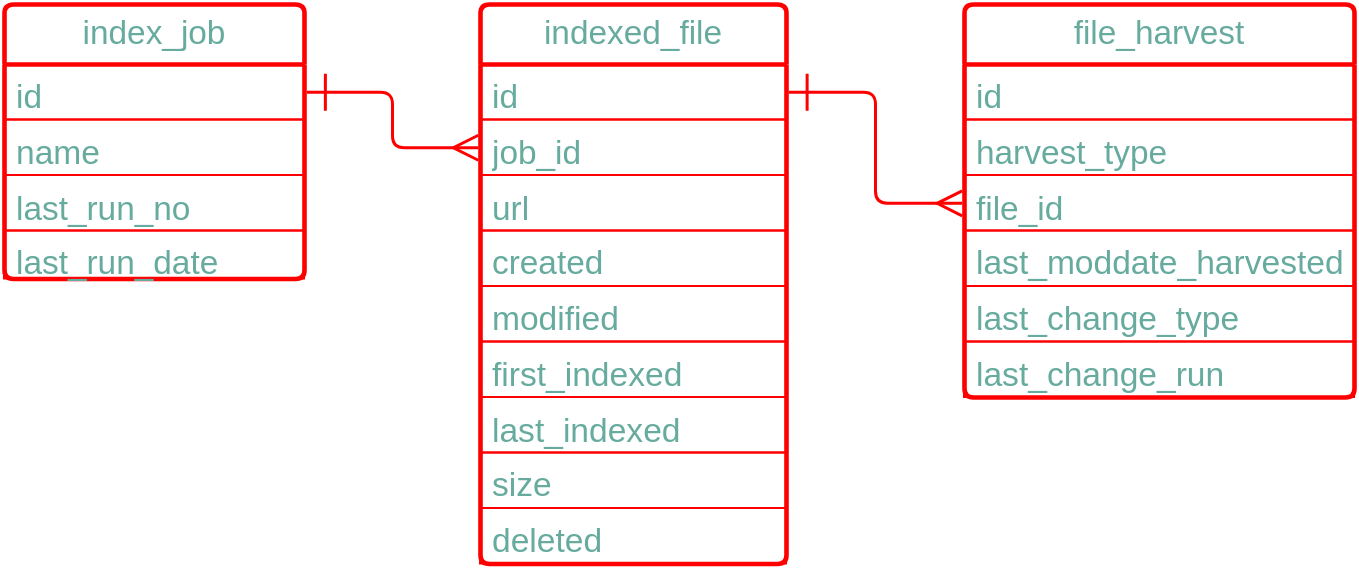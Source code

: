 <mxfile version="14.7.6" type="device"><diagram id="bjRfZx7s_6Um1BhEpqFm" name="Page-1"><mxGraphModel dx="1422" dy="860" grid="1" gridSize="10" guides="1" tooltips="1" connect="1" arrows="1" fold="1" page="1" pageScale="1" pageWidth="1169" pageHeight="827" math="0" shadow="0"><root><mxCell id="0"/><mxCell id="1" parent="0"/><mxCell id="5u-85-R8QF0J165oq_Hw-1" value="index_job" style="html=1;overflow=block;blockSpacing=1;whiteSpace=wrap;swimlane;childLayout=stackLayout;horizontal=1;horizontalStack=0;resizeParent=1;resizeParentMax=0;resizeLast=0;collapsible=0;fontStyle=0;marginBottom=0;swimlaneFillColor=#ffffff;startSize=30;whiteSpace=wrap;fontSize=16.7;whiteSpace=wrap;spacing=0;strokeOpacity=100;rounded=1;absoluteArcSize=1;arcSize=9;strokeWidth=2.3;strokeColor=#FF0000;fontColor=#67AB9F;" vertex="1" parent="1"><mxGeometry x="260" y="160" width="150" height="137.25" as="geometry"/></mxCell><mxCell id="5u-85-R8QF0J165oq_Hw-2" value="id" style="part=1;resizeHeight=0;align=left;verticalAlign=top;spacingLeft=4;spacingRight=4;overflow=hidden;rotatable=0;points=[[0,0.5],[1,0.5]];portConstraint=eastwest;html=1;whiteSpace=wrap;swimlaneFillColor=#ffffff;whiteSpace=wrap;fontSize=16.7;fillColor=none;strokeOpacity=100;strokeColor=#FF0000;fontColor=#67AB9F;" vertex="1" parent="5u-85-R8QF0J165oq_Hw-1"><mxGeometry y="30" width="150" height="27.75" as="geometry"/></mxCell><mxCell id="5u-85-R8QF0J165oq_Hw-3" value="name" style="part=1;resizeHeight=0;align=left;verticalAlign=top;spacingLeft=4;spacingRight=4;overflow=hidden;rotatable=0;points=[[0,0.5],[1,0.5]];portConstraint=eastwest;html=1;whiteSpace=wrap;swimlaneFillColor=#ffffff;whiteSpace=wrap;fontSize=16.8;fillColor=none;strokeOpacity=100;strokeColor=#FF0000;fontColor=#67AB9F;" vertex="1" parent="5u-85-R8QF0J165oq_Hw-1"><mxGeometry y="57.75" width="150" height="27.75" as="geometry"/></mxCell><mxCell id="5u-85-R8QF0J165oq_Hw-4" value="last_run_no" style="part=1;resizeHeight=0;align=left;verticalAlign=top;spacingLeft=4;spacingRight=4;overflow=hidden;rotatable=0;points=[[0,0.5],[1,0.5]];portConstraint=eastwest;html=1;whiteSpace=wrap;swimlaneFillColor=#ffffff;whiteSpace=wrap;fontSize=16.7;fillColor=none;strokeOpacity=100;strokeColor=#FF0000;fontColor=#67AB9F;" vertex="1" parent="5u-85-R8QF0J165oq_Hw-1"><mxGeometry y="85.5" width="150" height="27.75" as="geometry"/></mxCell><mxCell id="5u-85-R8QF0J165oq_Hw-5" value="last_run_date" style="part=1;resizeHeight=0;align=left;verticalAlign=top;spacingLeft=4;spacingRight=4;overflow=hidden;rotatable=0;points=[[0,0.5],[1,0.5]];portConstraint=eastwest;html=1;whiteSpace=wrap;swimlaneFillColor=#ffffff;whiteSpace=wrap;fontSize=16.7;fillColor=none;strokeOpacity=100;strokeColor=#FF0000;fontColor=#67AB9F;" vertex="1" parent="5u-85-R8QF0J165oq_Hw-1"><mxGeometry y="113.25" width="150" height="24" as="geometry"/></mxCell><mxCell id="5u-85-R8QF0J165oq_Hw-6" value="indexed_file" style="html=1;overflow=block;blockSpacing=1;whiteSpace=wrap;swimlane;childLayout=stackLayout;horizontal=1;horizontalStack=0;resizeParent=1;resizeParentMax=0;resizeLast=0;collapsible=0;fontStyle=0;marginBottom=0;swimlaneFillColor=#ffffff;startSize=30;whiteSpace=wrap;fontSize=16.7;whiteSpace=wrap;spacing=0;strokeOpacity=100;rounded=1;absoluteArcSize=1;arcSize=9;strokeWidth=2.3;strokeColor=#FF0000;fontColor=#67AB9F;" vertex="1" parent="1"><mxGeometry x="498" y="160" width="153" height="279.75" as="geometry"/></mxCell><mxCell id="5u-85-R8QF0J165oq_Hw-7" value="id" style="part=1;resizeHeight=0;align=left;verticalAlign=top;spacingLeft=4;spacingRight=4;overflow=hidden;rotatable=0;points=[[0,0.5],[1,0.5]];portConstraint=eastwest;html=1;whiteSpace=wrap;swimlaneFillColor=#ffffff;whiteSpace=wrap;fontSize=16.7;fillColor=none;strokeOpacity=100;strokeColor=#FF0000;fontColor=#67AB9F;" vertex="1" parent="5u-85-R8QF0J165oq_Hw-6"><mxGeometry y="30" width="153" height="27.75" as="geometry"/></mxCell><mxCell id="5u-85-R8QF0J165oq_Hw-8" value="job_id" style="part=1;resizeHeight=0;align=left;verticalAlign=top;spacingLeft=4;spacingRight=4;overflow=hidden;rotatable=0;points=[[0,0.5],[1,0.5]];portConstraint=eastwest;html=1;whiteSpace=wrap;swimlaneFillColor=#ffffff;whiteSpace=wrap;fontSize=16.7;fillColor=none;strokeOpacity=100;strokeColor=#FF0000;fontColor=#67AB9F;" vertex="1" parent="5u-85-R8QF0J165oq_Hw-6"><mxGeometry y="57.75" width="153" height="27.75" as="geometry"/></mxCell><mxCell id="5u-85-R8QF0J165oq_Hw-9" value="url" style="part=1;resizeHeight=0;align=left;verticalAlign=top;spacingLeft=4;spacingRight=4;overflow=hidden;rotatable=0;points=[[0,0.5],[1,0.5]];portConstraint=eastwest;html=1;whiteSpace=wrap;swimlaneFillColor=#ffffff;whiteSpace=wrap;fontSize=16.7;fillColor=none;strokeOpacity=100;strokeColor=#FF0000;fontColor=#67AB9F;" vertex="1" parent="5u-85-R8QF0J165oq_Hw-6"><mxGeometry y="85.5" width="153" height="27.75" as="geometry"/></mxCell><mxCell id="5u-85-R8QF0J165oq_Hw-10" value="created" style="part=1;resizeHeight=0;align=left;verticalAlign=top;spacingLeft=4;spacingRight=4;overflow=hidden;rotatable=0;points=[[0,0.5],[1,0.5]];portConstraint=eastwest;html=1;whiteSpace=wrap;swimlaneFillColor=#ffffff;whiteSpace=wrap;fontSize=16.7;fillColor=none;strokeOpacity=100;strokeColor=#FF0000;fontColor=#67AB9F;" vertex="1" parent="5u-85-R8QF0J165oq_Hw-6"><mxGeometry y="113.25" width="153" height="27.75" as="geometry"/></mxCell><mxCell id="5u-85-R8QF0J165oq_Hw-11" value="modified" style="part=1;resizeHeight=0;align=left;verticalAlign=top;spacingLeft=4;spacingRight=4;overflow=hidden;rotatable=0;points=[[0,0.5],[1,0.5]];portConstraint=eastwest;html=1;whiteSpace=wrap;swimlaneFillColor=#ffffff;whiteSpace=wrap;fontSize=16.8;fillColor=none;strokeOpacity=100;strokeColor=#FF0000;fontColor=#67AB9F;" vertex="1" parent="5u-85-R8QF0J165oq_Hw-6"><mxGeometry y="141" width="153" height="27.75" as="geometry"/></mxCell><mxCell id="5u-85-R8QF0J165oq_Hw-12" value="first_indexed" style="part=1;resizeHeight=0;align=left;verticalAlign=top;spacingLeft=4;spacingRight=4;overflow=hidden;rotatable=0;points=[[0,0.5],[1,0.5]];portConstraint=eastwest;html=1;whiteSpace=wrap;swimlaneFillColor=#ffffff;whiteSpace=wrap;fontSize=16.8;fillColor=none;strokeOpacity=100;strokeColor=#FF0000;fontColor=#67AB9F;" vertex="1" parent="5u-85-R8QF0J165oq_Hw-6"><mxGeometry y="168.75" width="153" height="27.75" as="geometry"/></mxCell><mxCell id="5u-85-R8QF0J165oq_Hw-13" value="last_indexed" style="part=1;resizeHeight=0;align=left;verticalAlign=top;spacingLeft=4;spacingRight=4;overflow=hidden;rotatable=0;points=[[0,0.5],[1,0.5]];portConstraint=eastwest;html=1;whiteSpace=wrap;swimlaneFillColor=#ffffff;whiteSpace=wrap;fontSize=16.8;fillColor=none;strokeOpacity=100;strokeColor=#FF0000;fontColor=#67AB9F;" vertex="1" parent="5u-85-R8QF0J165oq_Hw-6"><mxGeometry y="196.5" width="153" height="27.75" as="geometry"/></mxCell><mxCell id="5u-85-R8QF0J165oq_Hw-14" value="size" style="part=1;resizeHeight=0;align=left;verticalAlign=top;spacingLeft=4;spacingRight=4;overflow=hidden;rotatable=0;points=[[0,0.5],[1,0.5]];portConstraint=eastwest;html=1;whiteSpace=wrap;swimlaneFillColor=#ffffff;whiteSpace=wrap;fontSize=16.8;fillColor=none;strokeOpacity=100;strokeColor=#FF0000;fontColor=#67AB9F;" vertex="1" parent="5u-85-R8QF0J165oq_Hw-6"><mxGeometry y="224.25" width="153" height="27.75" as="geometry"/></mxCell><mxCell id="5u-85-R8QF0J165oq_Hw-15" value="deleted" style="part=1;resizeHeight=0;align=left;verticalAlign=top;spacingLeft=4;spacingRight=4;overflow=hidden;rotatable=0;points=[[0,0.5],[1,0.5]];portConstraint=eastwest;html=1;whiteSpace=wrap;swimlaneFillColor=#ffffff;whiteSpace=wrap;fontSize=16.8;fillColor=none;strokeOpacity=100;strokeColor=#FF0000;fontColor=#67AB9F;" vertex="1" parent="5u-85-R8QF0J165oq_Hw-6"><mxGeometry y="252" width="153" height="27.75" as="geometry"/></mxCell><UserObject label="" lucidchartObjectId="CjSJoUVL6aFZ" id="5u-85-R8QF0J165oq_Hw-16"><mxCell style="html=1;jettySize=18;whiteSpace=wrap;fontSize=13;strokeWidth=1.5;rounded=1;arcSize=12;edgeStyle=orthogonalEdgeStyle;startArrow=ERone;startSize=16;;endArrow=ERmany;endSize=10;;exitX=1.008;exitY=0.32;exitPerimeter=0;entryX=-0.007;entryY=0.256;entryPerimeter=0;strokeColor=#FF0000;fontColor=#67AB9F;" edge="1" parent="1" source="5u-85-R8QF0J165oq_Hw-1" target="5u-85-R8QF0J165oq_Hw-6"><mxGeometry width="100" height="100" relative="1" as="geometry"><Array as="points"/></mxGeometry></mxCell></UserObject><mxCell id="5u-85-R8QF0J165oq_Hw-17" value="file_harvest" style="html=1;overflow=block;blockSpacing=1;whiteSpace=wrap;swimlane;childLayout=stackLayout;horizontal=1;horizontalStack=0;resizeParent=1;resizeParentMax=0;resizeLast=0;collapsible=0;fontStyle=0;marginBottom=0;swimlaneFillColor=#ffffff;startSize=30;whiteSpace=wrap;fontSize=16.7;whiteSpace=wrap;spacing=0;strokeOpacity=100;rounded=1;absoluteArcSize=1;arcSize=9;strokeWidth=2.3;strokeColor=#FF0000;fontColor=#67AB9F;" vertex="1" parent="1"><mxGeometry x="740" y="160" width="195" height="196.5" as="geometry"/></mxCell><mxCell id="5u-85-R8QF0J165oq_Hw-18" value="id" style="part=1;resizeHeight=0;align=left;verticalAlign=top;spacingLeft=4;spacingRight=4;overflow=hidden;rotatable=0;points=[[0,0.5],[1,0.5]];portConstraint=eastwest;html=1;whiteSpace=wrap;swimlaneFillColor=#ffffff;whiteSpace=wrap;fontSize=16.7;fillColor=none;strokeOpacity=100;strokeColor=#FF0000;fontColor=#67AB9F;" vertex="1" parent="5u-85-R8QF0J165oq_Hw-17"><mxGeometry y="30" width="195" height="27.75" as="geometry"/></mxCell><mxCell id="5u-85-R8QF0J165oq_Hw-19" value="harvest_type" style="part=1;resizeHeight=0;align=left;verticalAlign=top;spacingLeft=4;spacingRight=4;overflow=hidden;rotatable=0;points=[[0,0.5],[1,0.5]];portConstraint=eastwest;html=1;whiteSpace=wrap;swimlaneFillColor=#ffffff;whiteSpace=wrap;fontSize=16.7;fillColor=none;strokeOpacity=100;strokeColor=#FF0000;fontColor=#67AB9F;" vertex="1" parent="5u-85-R8QF0J165oq_Hw-17"><mxGeometry y="57.75" width="195" height="27.75" as="geometry"/></mxCell><mxCell id="5u-85-R8QF0J165oq_Hw-20" value="file_id" style="part=1;resizeHeight=0;align=left;verticalAlign=top;spacingLeft=4;spacingRight=4;overflow=hidden;rotatable=0;points=[[0,0.5],[1,0.5]];portConstraint=eastwest;html=1;whiteSpace=wrap;swimlaneFillColor=#ffffff;whiteSpace=wrap;fontSize=16.7;fillColor=none;strokeOpacity=100;strokeColor=#FF0000;fontColor=#67AB9F;" vertex="1" parent="5u-85-R8QF0J165oq_Hw-17"><mxGeometry y="85.5" width="195" height="27.75" as="geometry"/></mxCell><mxCell id="5u-85-R8QF0J165oq_Hw-21" value="last_moddate_harvested" style="part=1;resizeHeight=0;align=left;verticalAlign=top;spacingLeft=4;spacingRight=4;overflow=hidden;rotatable=0;points=[[0,0.5],[1,0.5]];portConstraint=eastwest;html=1;whiteSpace=wrap;swimlaneFillColor=#ffffff;whiteSpace=wrap;fontSize=16.8;fillColor=none;strokeOpacity=100;strokeColor=#FF0000;fontColor=#67AB9F;" vertex="1" parent="5u-85-R8QF0J165oq_Hw-17"><mxGeometry y="113.25" width="195" height="27.75" as="geometry"/></mxCell><mxCell id="5u-85-R8QF0J165oq_Hw-22" value="last_change_type" style="part=1;resizeHeight=0;align=left;verticalAlign=top;spacingLeft=4;spacingRight=4;overflow=hidden;rotatable=0;points=[[0,0.5],[1,0.5]];portConstraint=eastwest;html=1;whiteSpace=wrap;swimlaneFillColor=#ffffff;whiteSpace=wrap;fontSize=16.8;fillColor=none;strokeOpacity=100;strokeColor=#FF0000;fontColor=#67AB9F;" vertex="1" parent="5u-85-R8QF0J165oq_Hw-17"><mxGeometry y="141" width="195" height="27.75" as="geometry"/></mxCell><mxCell id="5u-85-R8QF0J165oq_Hw-23" value="last_change_run" style="part=1;resizeHeight=0;align=left;verticalAlign=top;spacingLeft=4;spacingRight=4;overflow=hidden;rotatable=0;points=[[0,0.5],[1,0.5]];portConstraint=eastwest;html=1;whiteSpace=wrap;swimlaneFillColor=#ffffff;whiteSpace=wrap;fontSize=16.8;fillColor=none;strokeOpacity=100;strokeColor=#FF0000;fontColor=#67AB9F;" vertex="1" parent="5u-85-R8QF0J165oq_Hw-17"><mxGeometry y="168.75" width="195" height="27.75" as="geometry"/></mxCell><UserObject label="" lucidchartObjectId="DnSJa~RHT3Mh" id="5u-85-R8QF0J165oq_Hw-24"><mxCell style="html=1;jettySize=18;whiteSpace=wrap;fontSize=13;strokeWidth=1.5;rounded=1;arcSize=12;edgeStyle=orthogonalEdgeStyle;startArrow=ERone;startSize=16;;endArrow=ERmany;endSize=10;;exitX=1.007;exitY=0.157;exitPerimeter=0;entryX=-0.006;entryY=0.506;entryPerimeter=0;strokeColor=#FF0000;fontColor=#67AB9F;" edge="1" parent="1" source="5u-85-R8QF0J165oq_Hw-6" target="5u-85-R8QF0J165oq_Hw-17"><mxGeometry width="100" height="100" relative="1" as="geometry"><Array as="points"/></mxGeometry></mxCell></UserObject></root></mxGraphModel></diagram></mxfile>